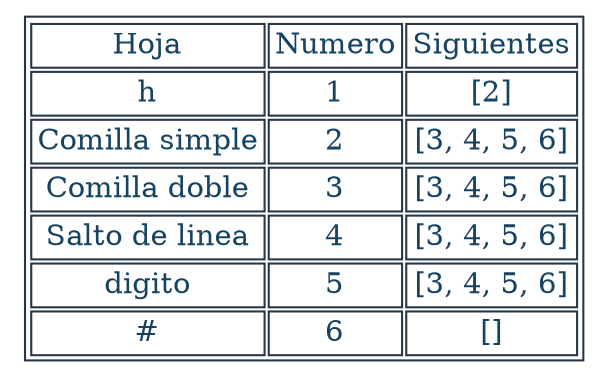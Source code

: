 digraph T {
aHtmlTable [
   shape=plaintext
   color="#283747" fontcolor="#154360" label=<

   <table border='1' cellborder='1'>
   <tr>
      <td>Hoja</td>
      <td>Numero</td>
      <td>Siguientes</td>
   </tr>	<tr><td>h</td><td>1</td><td>[2]</td></tr>
	<tr><td>Comilla simple</td><td>2</td><td>[3, 4, 5, 6]</td></tr>
	<tr><td>Comilla doble</td><td>3</td><td>[3, 4, 5, 6]</td></tr>
	<tr><td>Salto de linea</td><td>4</td><td>[3, 4, 5, 6]</td></tr>
	<tr><td>digito</td><td>5</td><td>[3, 4, 5, 6]</td></tr>
	<tr><td>#</td><td>6</td><td>[]</td></tr>
</table>

   >]; 

}
